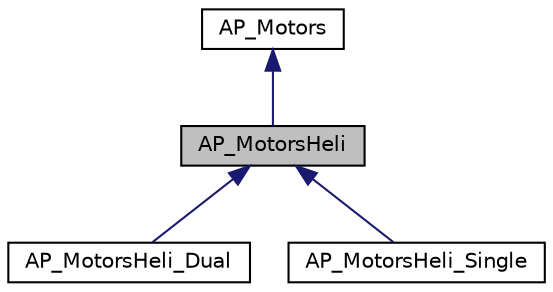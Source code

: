digraph "AP_MotorsHeli"
{
 // INTERACTIVE_SVG=YES
  edge [fontname="Helvetica",fontsize="10",labelfontname="Helvetica",labelfontsize="10"];
  node [fontname="Helvetica",fontsize="10",shape=record];
  Node1 [label="AP_MotorsHeli",height=0.2,width=0.4,color="black", fillcolor="grey75", style="filled", fontcolor="black"];
  Node2 -> Node1 [dir="back",color="midnightblue",fontsize="10",style="solid",fontname="Helvetica"];
  Node2 [label="AP_Motors",height=0.2,width=0.4,color="black", fillcolor="white", style="filled",URL="$classAP__Motors.html"];
  Node1 -> Node3 [dir="back",color="midnightblue",fontsize="10",style="solid",fontname="Helvetica"];
  Node3 [label="AP_MotorsHeli_Dual",height=0.2,width=0.4,color="black", fillcolor="white", style="filled",URL="$classAP__MotorsHeli__Dual.html"];
  Node1 -> Node4 [dir="back",color="midnightblue",fontsize="10",style="solid",fontname="Helvetica"];
  Node4 [label="AP_MotorsHeli_Single",height=0.2,width=0.4,color="black", fillcolor="white", style="filled",URL="$classAP__MotorsHeli__Single.html"];
}
